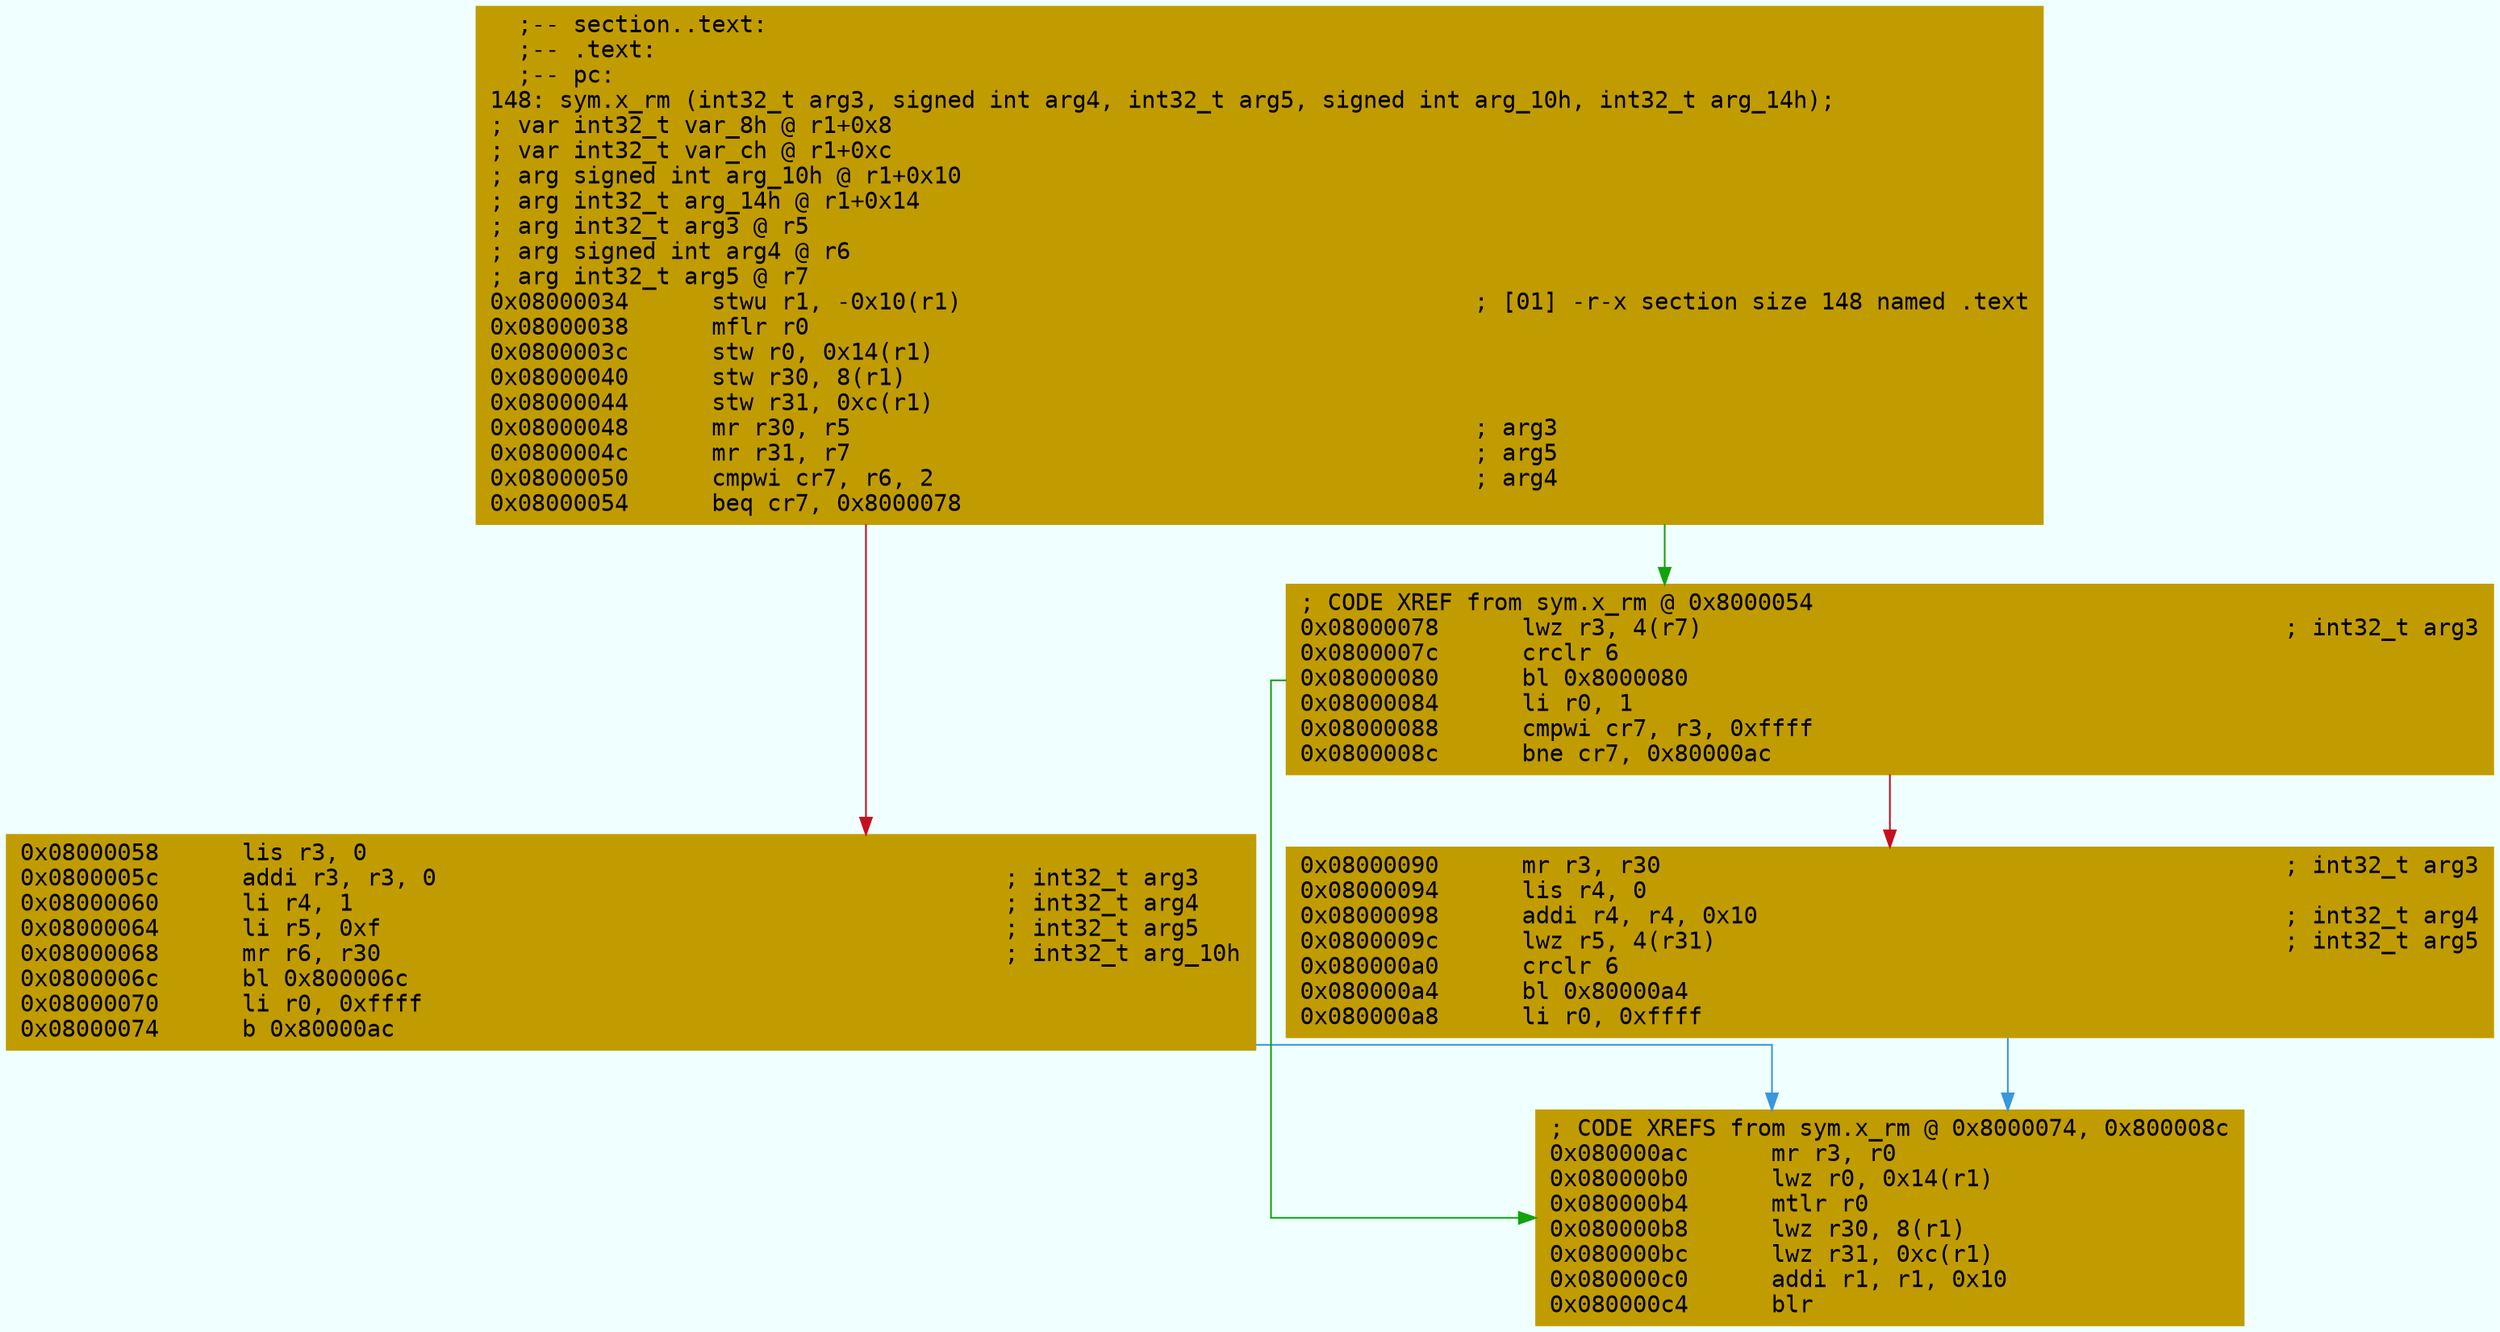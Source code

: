 digraph code {
	graph [bgcolor=azure fontsize=8 fontname="Courier" splines="ortho"];
	node [fillcolor=gray style=filled shape=box];
	edge [arrowhead="normal"];
	"0x08000034" [URL="sym.x_rm/0x08000034", fillcolor="#c19c00",color="#c19c00", fontname="Courier",label="  ;-- section..text:\l  ;-- .text:\l  ;-- pc:\l148: sym.x_rm (int32_t arg3, signed int arg4, int32_t arg5, signed int arg_10h, int32_t arg_14h);\l; var int32_t var_8h @ r1+0x8\l; var int32_t var_ch @ r1+0xc\l; arg signed int arg_10h @ r1+0x10\l; arg int32_t arg_14h @ r1+0x14\l; arg int32_t arg3 @ r5\l; arg signed int arg4 @ r6\l; arg int32_t arg5 @ r7\l0x08000034      stwu r1, -0x10(r1)                                     ; [01] -r-x section size 148 named .text\l0x08000038      mflr r0\l0x0800003c      stw r0, 0x14(r1)\l0x08000040      stw r30, 8(r1)\l0x08000044      stw r31, 0xc(r1)\l0x08000048      mr r30, r5                                             ; arg3\l0x0800004c      mr r31, r7                                             ; arg5\l0x08000050      cmpwi cr7, r6, 2                                       ; arg4\l0x08000054      beq cr7, 0x8000078\l"]
	"0x08000058" [URL="sym.x_rm/0x08000058", fillcolor="#c19c00",color="#c19c00", fontname="Courier",label="0x08000058      lis r3, 0\l0x0800005c      addi r3, r3, 0                                         ; int32_t arg3\l0x08000060      li r4, 1                                               ; int32_t arg4\l0x08000064      li r5, 0xf                                             ; int32_t arg5\l0x08000068      mr r6, r30                                             ; int32_t arg_10h\l0x0800006c      bl 0x800006c\l0x08000070      li r0, 0xffff\l0x08000074      b 0x80000ac\l"]
	"0x08000078" [URL="sym.x_rm/0x08000078", fillcolor="#c19c00",color="#c19c00", fontname="Courier",label="; CODE XREF from sym.x_rm @ 0x8000054\l0x08000078      lwz r3, 4(r7)                                          ; int32_t arg3\l0x0800007c      crclr 6\l0x08000080      bl 0x8000080\l0x08000084      li r0, 1\l0x08000088      cmpwi cr7, r3, 0xffff\l0x0800008c      bne cr7, 0x80000ac\l"]
	"0x08000090" [URL="sym.x_rm/0x08000090", fillcolor="#c19c00",color="#c19c00", fontname="Courier",label="0x08000090      mr r3, r30                                             ; int32_t arg3\l0x08000094      lis r4, 0\l0x08000098      addi r4, r4, 0x10                                      ; int32_t arg4\l0x0800009c      lwz r5, 4(r31)                                         ; int32_t arg5\l0x080000a0      crclr 6\l0x080000a4      bl 0x80000a4\l0x080000a8      li r0, 0xffff\l"]
	"0x080000ac" [URL="sym.x_rm/0x080000ac", fillcolor="#c19c00",color="#c19c00", fontname="Courier",label="; CODE XREFS from sym.x_rm @ 0x8000074, 0x800008c\l0x080000ac      mr r3, r0\l0x080000b0      lwz r0, 0x14(r1)\l0x080000b4      mtlr r0\l0x080000b8      lwz r30, 8(r1)\l0x080000bc      lwz r31, 0xc(r1)\l0x080000c0      addi r1, r1, 0x10\l0x080000c4      blr\l"]
        "0x08000034" -> "0x08000078" [color="#13a10e"];
        "0x08000034" -> "0x08000058" [color="#c50f1f"];
        "0x08000058" -> "0x080000ac" [color="#3a96dd"];
        "0x08000078" -> "0x080000ac" [color="#13a10e"];
        "0x08000078" -> "0x08000090" [color="#c50f1f"];
        "0x08000090" -> "0x080000ac" [color="#3a96dd"];
}
